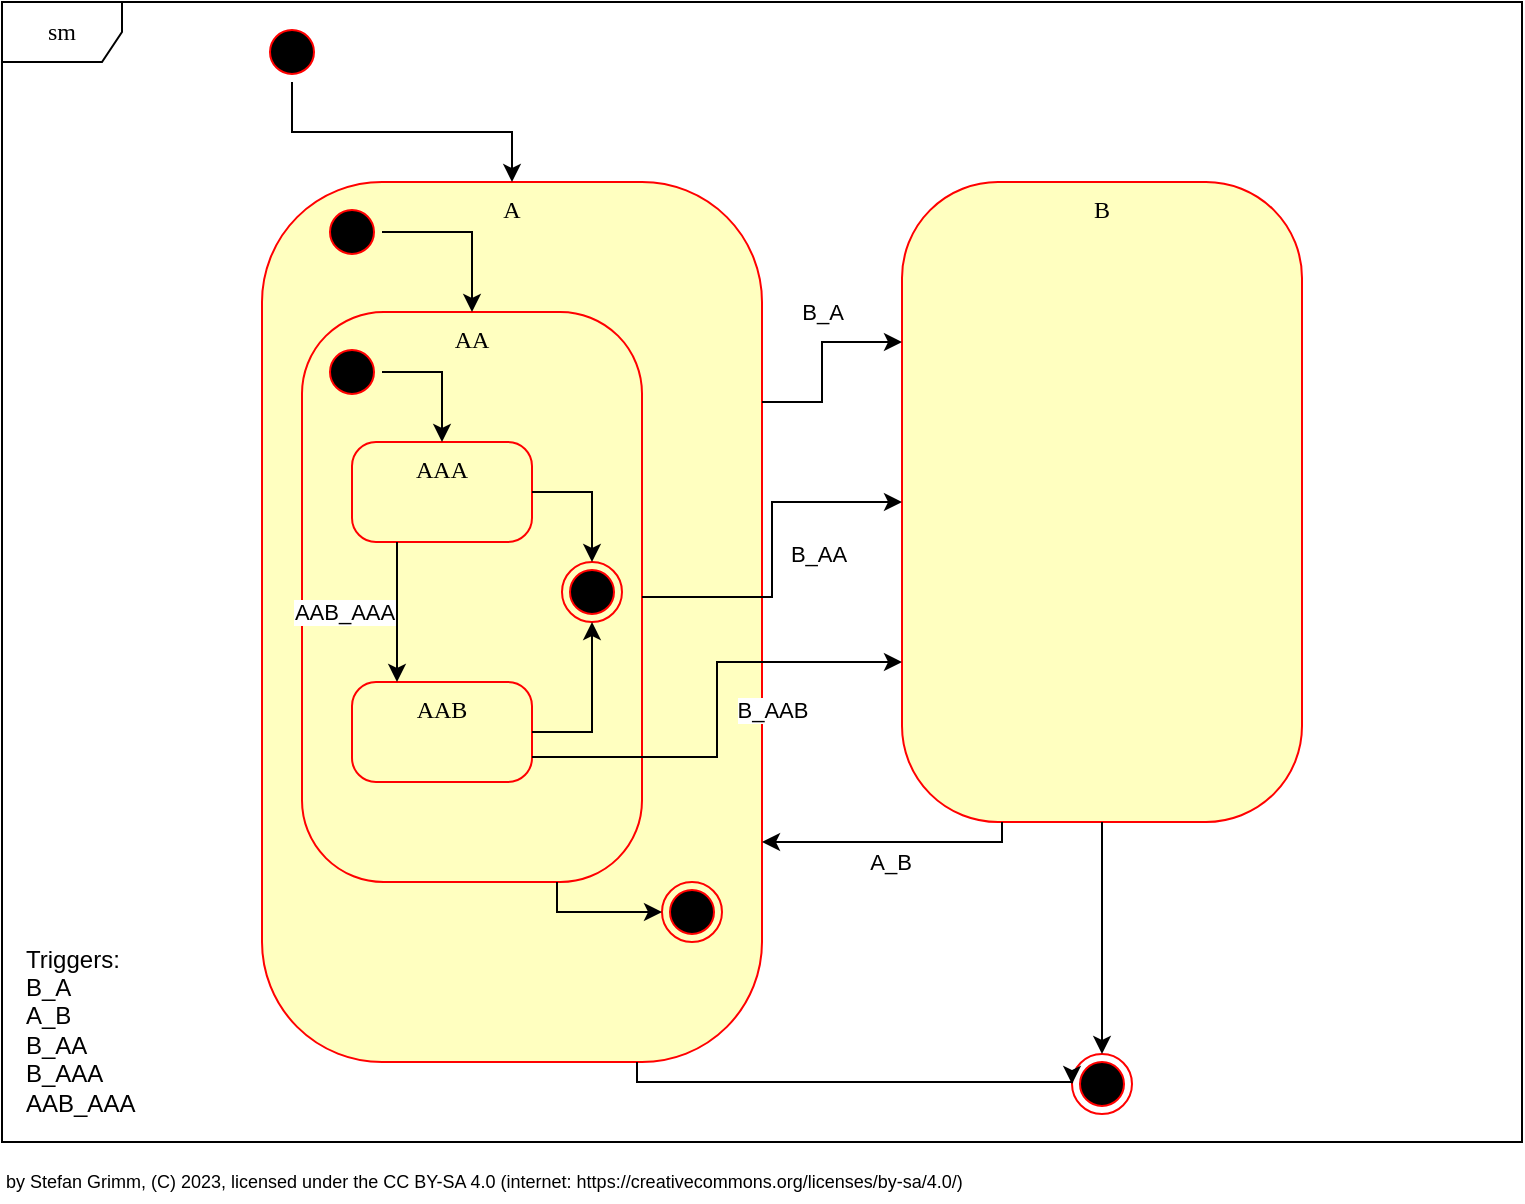 <mxfile version="21.6.9" type="device">
  <diagram id="YKBjTKGMOBF2p5uhFZQw" name="Statemachine">
    <mxGraphModel dx="1007" dy="695" grid="1" gridSize="10" guides="1" tooltips="1" connect="1" arrows="1" fold="1" page="1" pageScale="1" pageWidth="850" pageHeight="1100" math="0" shadow="0">
      <root>
        <mxCell id="0" />
        <mxCell id="1" parent="0" />
        <mxCell id="twPTelytEAIwxnEzPvE8-1" value="sm" style="shape=umlFrame;whiteSpace=wrap;html=1;rounded=1;shadow=0;comic=0;labelBackgroundColor=none;strokeWidth=1;fontFamily=Verdana;fontSize=12;align=center;" parent="1" vertex="1">
          <mxGeometry x="30" y="30" width="760" height="570" as="geometry" />
        </mxCell>
        <mxCell id="twPTelytEAIwxnEzPvE8-2" value="A" style="rounded=1;whiteSpace=wrap;html=1;arcSize=24;fillColor=#ffffc0;strokeColor=#ff0000;shadow=0;comic=0;labelBackgroundColor=none;fontFamily=Verdana;fontSize=12;fontColor=#000000;align=center;verticalAlign=top;" parent="1" vertex="1">
          <mxGeometry x="160" y="120" width="250" height="440" as="geometry" />
        </mxCell>
        <mxCell id="twPTelytEAIwxnEzPvE8-3" value="B" style="rounded=1;whiteSpace=wrap;html=1;arcSize=24;fillColor=#ffffc0;strokeColor=#ff0000;shadow=0;comic=0;labelBackgroundColor=none;fontFamily=Verdana;fontSize=12;fontColor=#000000;align=center;verticalAlign=top;" parent="1" vertex="1">
          <mxGeometry x="480" y="120" width="200" height="320" as="geometry" />
        </mxCell>
        <mxCell id="twPTelytEAIwxnEzPvE8-8" style="edgeStyle=orthogonalEdgeStyle;rounded=0;orthogonalLoop=1;jettySize=auto;html=1;" parent="1" source="twPTelytEAIwxnEzPvE8-9" target="twPTelytEAIwxnEzPvE8-2" edge="1">
          <mxGeometry relative="1" as="geometry" />
        </mxCell>
        <mxCell id="twPTelytEAIwxnEzPvE8-9" value="" style="ellipse;html=1;shape=startState;fillColor=#000000;strokeColor=#ff0000;rounded=1;shadow=0;comic=0;labelBackgroundColor=none;fontFamily=Verdana;fontSize=12;fontColor=#000000;align=center;direction=south;" parent="1" vertex="1">
          <mxGeometry x="160" y="40" width="30" height="30" as="geometry" />
        </mxCell>
        <mxCell id="3QdsNgIAZtOzLI_fTZXC-1" value="by Stefan Grimm, (C) 2023, licensed under the CC BY-SA 4.0 (internet: https://creativecommons.org/licenses/by-sa/4.0/)" style="text;html=1;strokeColor=none;fillColor=none;align=left;verticalAlign=middle;whiteSpace=wrap;rounded=0;fontSize=9;" parent="1" vertex="1">
          <mxGeometry x="30" y="610" width="500" height="20" as="geometry" />
        </mxCell>
        <mxCell id="_O_Is2bhzpRZIhhrAjC6-1" value="Triggers:&lt;br&gt;B_A&lt;br&gt;A_B&lt;br&gt;B_AA&lt;br&gt;B_AAA&lt;br&gt;AAB_AAA" style="text;html=1;strokeColor=none;fillColor=none;align=left;verticalAlign=bottom;whiteSpace=wrap;rounded=0;" parent="1" vertex="1">
          <mxGeometry x="40" y="480" width="100" height="110" as="geometry" />
        </mxCell>
        <mxCell id="39VMVqUXp_07OLmze4wy-1" value="" style="ellipse;html=1;shape=endState;fillColor=#000000;strokeColor=#ff0000;direction=south;" parent="1" vertex="1">
          <mxGeometry x="565" y="556" width="30" height="30" as="geometry" />
        </mxCell>
        <mxCell id="SZ21oMpPWLER4ntVWx7g-1" style="edgeStyle=orthogonalEdgeStyle;rounded=0;orthogonalLoop=1;jettySize=auto;html=1;entryX=0;entryY=0.5;entryDx=0;entryDy=0;exitX=0.5;exitY=1;exitDx=0;exitDy=0;" parent="1" source="twPTelytEAIwxnEzPvE8-3" target="39VMVqUXp_07OLmze4wy-1" edge="1">
          <mxGeometry relative="1" as="geometry">
            <mxPoint x="310" y="475" as="sourcePoint" />
            <mxPoint x="489" y="300" as="targetPoint" />
          </mxGeometry>
        </mxCell>
        <mxCell id="Y1mLkxfQI3LrEwA4ikC5-1" value="AA" style="rounded=1;whiteSpace=wrap;html=1;arcSize=24;fillColor=#ffffc0;strokeColor=#ff0000;shadow=0;comic=0;labelBackgroundColor=none;fontFamily=Verdana;fontSize=12;fontColor=#000000;align=center;verticalAlign=top;" parent="1" vertex="1">
          <mxGeometry x="180" y="185" width="170" height="285" as="geometry" />
        </mxCell>
        <mxCell id="Y1mLkxfQI3LrEwA4ikC5-2" value="AAA" style="rounded=1;whiteSpace=wrap;html=1;arcSize=24;fillColor=#ffffc0;strokeColor=#ff0000;shadow=0;comic=0;labelBackgroundColor=none;fontFamily=Verdana;fontSize=12;fontColor=#000000;align=center;verticalAlign=top;" parent="1" vertex="1">
          <mxGeometry x="205" y="250" width="90" height="50" as="geometry" />
        </mxCell>
        <mxCell id="Y1mLkxfQI3LrEwA4ikC5-3" value="AAB" style="rounded=1;whiteSpace=wrap;html=1;arcSize=24;fillColor=#ffffc0;strokeColor=#ff0000;shadow=0;comic=0;labelBackgroundColor=none;fontFamily=Verdana;fontSize=12;fontColor=#000000;align=center;verticalAlign=top;" parent="1" vertex="1">
          <mxGeometry x="205" y="370" width="90" height="50" as="geometry" />
        </mxCell>
        <mxCell id="Y1mLkxfQI3LrEwA4ikC5-4" value="" style="ellipse;html=1;shape=startState;fillColor=#000000;strokeColor=#ff0000;rounded=1;shadow=0;comic=0;labelBackgroundColor=none;fontFamily=Verdana;fontSize=12;fontColor=#000000;align=center;direction=south;" parent="1" vertex="1">
          <mxGeometry x="190" y="130" width="30" height="30" as="geometry" />
        </mxCell>
        <mxCell id="Y1mLkxfQI3LrEwA4ikC5-5" style="edgeStyle=orthogonalEdgeStyle;rounded=0;orthogonalLoop=1;jettySize=auto;html=1;exitX=0.5;exitY=0;exitDx=0;exitDy=0;entryX=0.5;entryY=0;entryDx=0;entryDy=0;" parent="1" source="Y1mLkxfQI3LrEwA4ikC5-4" target="Y1mLkxfQI3LrEwA4ikC5-1" edge="1">
          <mxGeometry relative="1" as="geometry">
            <mxPoint x="185" y="80" as="sourcePoint" />
            <mxPoint x="270" y="130" as="targetPoint" />
          </mxGeometry>
        </mxCell>
        <mxCell id="Y1mLkxfQI3LrEwA4ikC5-6" value="" style="ellipse;html=1;shape=startState;fillColor=#000000;strokeColor=#ff0000;rounded=1;shadow=0;comic=0;labelBackgroundColor=none;fontFamily=Verdana;fontSize=12;fontColor=#000000;align=center;direction=south;" parent="1" vertex="1">
          <mxGeometry x="190" y="200" width="30" height="30" as="geometry" />
        </mxCell>
        <mxCell id="Y1mLkxfQI3LrEwA4ikC5-7" style="edgeStyle=orthogonalEdgeStyle;rounded=0;orthogonalLoop=1;jettySize=auto;html=1;exitX=0.5;exitY=0;exitDx=0;exitDy=0;entryX=0.5;entryY=0;entryDx=0;entryDy=0;" parent="1" source="Y1mLkxfQI3LrEwA4ikC5-6" target="Y1mLkxfQI3LrEwA4ikC5-2" edge="1">
          <mxGeometry relative="1" as="geometry">
            <mxPoint x="185" y="80" as="sourcePoint" />
            <mxPoint x="270" y="130" as="targetPoint" />
          </mxGeometry>
        </mxCell>
        <mxCell id="Y1mLkxfQI3LrEwA4ikC5-8" value="" style="ellipse;html=1;shape=endState;fillColor=#000000;strokeColor=#ff0000;direction=south;" parent="1" vertex="1">
          <mxGeometry x="310" y="310" width="30" height="30" as="geometry" />
        </mxCell>
        <mxCell id="Y1mLkxfQI3LrEwA4ikC5-9" style="edgeStyle=orthogonalEdgeStyle;rounded=0;orthogonalLoop=1;jettySize=auto;html=1;exitX=1;exitY=0.5;exitDx=0;exitDy=0;entryX=0;entryY=0.5;entryDx=0;entryDy=0;" parent="1" source="Y1mLkxfQI3LrEwA4ikC5-2" target="Y1mLkxfQI3LrEwA4ikC5-8" edge="1">
          <mxGeometry relative="1" as="geometry">
            <mxPoint x="230" y="225" as="sourcePoint" />
            <mxPoint x="260" y="260" as="targetPoint" />
          </mxGeometry>
        </mxCell>
        <mxCell id="Y1mLkxfQI3LrEwA4ikC5-10" style="edgeStyle=orthogonalEdgeStyle;rounded=0;orthogonalLoop=1;jettySize=auto;html=1;exitX=1;exitY=0.5;exitDx=0;exitDy=0;entryX=1;entryY=0.5;entryDx=0;entryDy=0;" parent="1" source="Y1mLkxfQI3LrEwA4ikC5-3" target="Y1mLkxfQI3LrEwA4ikC5-8" edge="1">
          <mxGeometry relative="1" as="geometry">
            <mxPoint x="305" y="285" as="sourcePoint" />
            <mxPoint x="335" y="310" as="targetPoint" />
          </mxGeometry>
        </mxCell>
        <mxCell id="Y1mLkxfQI3LrEwA4ikC5-14" value="AAB_AAA" style="edgeStyle=orthogonalEdgeStyle;rounded=0;orthogonalLoop=1;jettySize=auto;html=1;exitX=0.25;exitY=1;exitDx=0;exitDy=0;entryX=0.25;entryY=0;entryDx=0;entryDy=0;" parent="1" source="Y1mLkxfQI3LrEwA4ikC5-2" target="Y1mLkxfQI3LrEwA4ikC5-3" edge="1">
          <mxGeometry y="-27" relative="1" as="geometry">
            <mxPoint x="420" y="235" as="sourcePoint" />
            <mxPoint x="490" y="210" as="targetPoint" />
            <mxPoint as="offset" />
          </mxGeometry>
        </mxCell>
        <mxCell id="Y1mLkxfQI3LrEwA4ikC5-19" value="B_AAB" style="edgeStyle=orthogonalEdgeStyle;rounded=0;orthogonalLoop=1;jettySize=auto;html=1;exitX=1;exitY=0.75;exitDx=0;exitDy=0;entryX=0;entryY=0.75;entryDx=0;entryDy=0;" parent="1" source="Y1mLkxfQI3LrEwA4ikC5-3" target="twPTelytEAIwxnEzPvE8-3" edge="1">
          <mxGeometry y="-27" relative="1" as="geometry">
            <mxPoint x="295" y="515" as="sourcePoint" />
            <mxPoint x="233" y="450" as="targetPoint" />
            <mxPoint as="offset" />
          </mxGeometry>
        </mxCell>
        <mxCell id="Y1mLkxfQI3LrEwA4ikC5-20" value="" style="ellipse;html=1;shape=endState;fillColor=#000000;strokeColor=#ff0000;direction=south;" parent="1" vertex="1">
          <mxGeometry x="360" y="470" width="30" height="30" as="geometry" />
        </mxCell>
        <mxCell id="Y1mLkxfQI3LrEwA4ikC5-22" style="rounded=0;orthogonalLoop=1;jettySize=auto;html=1;exitX=0.75;exitY=1;exitDx=0;exitDy=0;entryX=0.5;entryY=1;entryDx=0;entryDy=0;edgeStyle=orthogonalEdgeStyle;" parent="1" source="Y1mLkxfQI3LrEwA4ikC5-1" target="Y1mLkxfQI3LrEwA4ikC5-20" edge="1">
          <mxGeometry relative="1" as="geometry">
            <mxPoint x="305" y="285" as="sourcePoint" />
            <mxPoint x="335" y="320" as="targetPoint" />
            <Array as="points">
              <mxPoint x="308" y="485" />
            </Array>
          </mxGeometry>
        </mxCell>
        <mxCell id="Y1mLkxfQI3LrEwA4ikC5-25" style="edgeStyle=orthogonalEdgeStyle;rounded=0;orthogonalLoop=1;jettySize=auto;html=1;exitX=1;exitY=0.25;exitDx=0;exitDy=0;entryX=0;entryY=0.25;entryDx=0;entryDy=0;" parent="1" source="twPTelytEAIwxnEzPvE8-2" target="twPTelytEAIwxnEzPvE8-3" edge="1">
          <mxGeometry relative="1" as="geometry">
            <mxPoint x="360" y="356" as="sourcePoint" />
            <mxPoint x="375" y="420" as="targetPoint" />
            <Array as="points">
              <mxPoint x="440" y="230" />
              <mxPoint x="440" y="200" />
            </Array>
          </mxGeometry>
        </mxCell>
        <mxCell id="Y1mLkxfQI3LrEwA4ikC5-26" value="B_A" style="edgeLabel;html=1;align=center;verticalAlign=middle;resizable=0;points=[];" parent="Y1mLkxfQI3LrEwA4ikC5-25" vertex="1" connectable="0">
          <mxGeometry x="-0.54" y="3" relative="1" as="geometry">
            <mxPoint x="7" y="-42" as="offset" />
          </mxGeometry>
        </mxCell>
        <mxCell id="Y1mLkxfQI3LrEwA4ikC5-27" style="edgeStyle=orthogonalEdgeStyle;rounded=0;orthogonalLoop=1;jettySize=auto;html=1;exitX=1;exitY=0.5;exitDx=0;exitDy=0;entryX=0;entryY=0.5;entryDx=0;entryDy=0;" parent="1" source="Y1mLkxfQI3LrEwA4ikC5-1" target="twPTelytEAIwxnEzPvE8-3" edge="1">
          <mxGeometry relative="1" as="geometry">
            <mxPoint x="420" y="240" as="sourcePoint" />
            <mxPoint x="490" y="210" as="targetPoint" />
          </mxGeometry>
        </mxCell>
        <mxCell id="Y1mLkxfQI3LrEwA4ikC5-28" value="B_AA" style="edgeLabel;html=1;align=center;verticalAlign=middle;resizable=0;points=[];" parent="Y1mLkxfQI3LrEwA4ikC5-27" vertex="1" connectable="0">
          <mxGeometry x="-0.54" y="3" relative="1" as="geometry">
            <mxPoint x="47" y="-19" as="offset" />
          </mxGeometry>
        </mxCell>
        <mxCell id="Y1mLkxfQI3LrEwA4ikC5-30" style="edgeStyle=orthogonalEdgeStyle;rounded=0;orthogonalLoop=1;jettySize=auto;html=1;entryX=0.5;entryY=1;entryDx=0;entryDy=0;exitX=0.75;exitY=1;exitDx=0;exitDy=0;" parent="1" source="twPTelytEAIwxnEzPvE8-2" target="39VMVqUXp_07OLmze4wy-1" edge="1">
          <mxGeometry relative="1" as="geometry">
            <mxPoint x="590" y="450" as="sourcePoint" />
            <mxPoint x="450" y="570" as="targetPoint" />
            <Array as="points">
              <mxPoint x="348" y="570" />
              <mxPoint x="565" y="570" />
            </Array>
          </mxGeometry>
        </mxCell>
        <mxCell id="ChDmhjO7knoZqBu47CwZ-1" style="edgeStyle=orthogonalEdgeStyle;rounded=0;orthogonalLoop=1;jettySize=auto;html=1;exitX=0.25;exitY=1;exitDx=0;exitDy=0;entryX=1;entryY=0.75;entryDx=0;entryDy=0;" edge="1" parent="1" source="twPTelytEAIwxnEzPvE8-3" target="twPTelytEAIwxnEzPvE8-2">
          <mxGeometry relative="1" as="geometry">
            <mxPoint x="670" y="510" as="sourcePoint" />
            <mxPoint x="740" y="480" as="targetPoint" />
            <Array as="points">
              <mxPoint x="530" y="450" />
            </Array>
          </mxGeometry>
        </mxCell>
        <mxCell id="ChDmhjO7knoZqBu47CwZ-2" value="A_B" style="edgeLabel;html=1;align=center;verticalAlign=middle;resizable=0;points=[];" vertex="1" connectable="0" parent="ChDmhjO7knoZqBu47CwZ-1">
          <mxGeometry x="-0.54" y="3" relative="1" as="geometry">
            <mxPoint x="-36" y="7" as="offset" />
          </mxGeometry>
        </mxCell>
      </root>
    </mxGraphModel>
  </diagram>
</mxfile>
